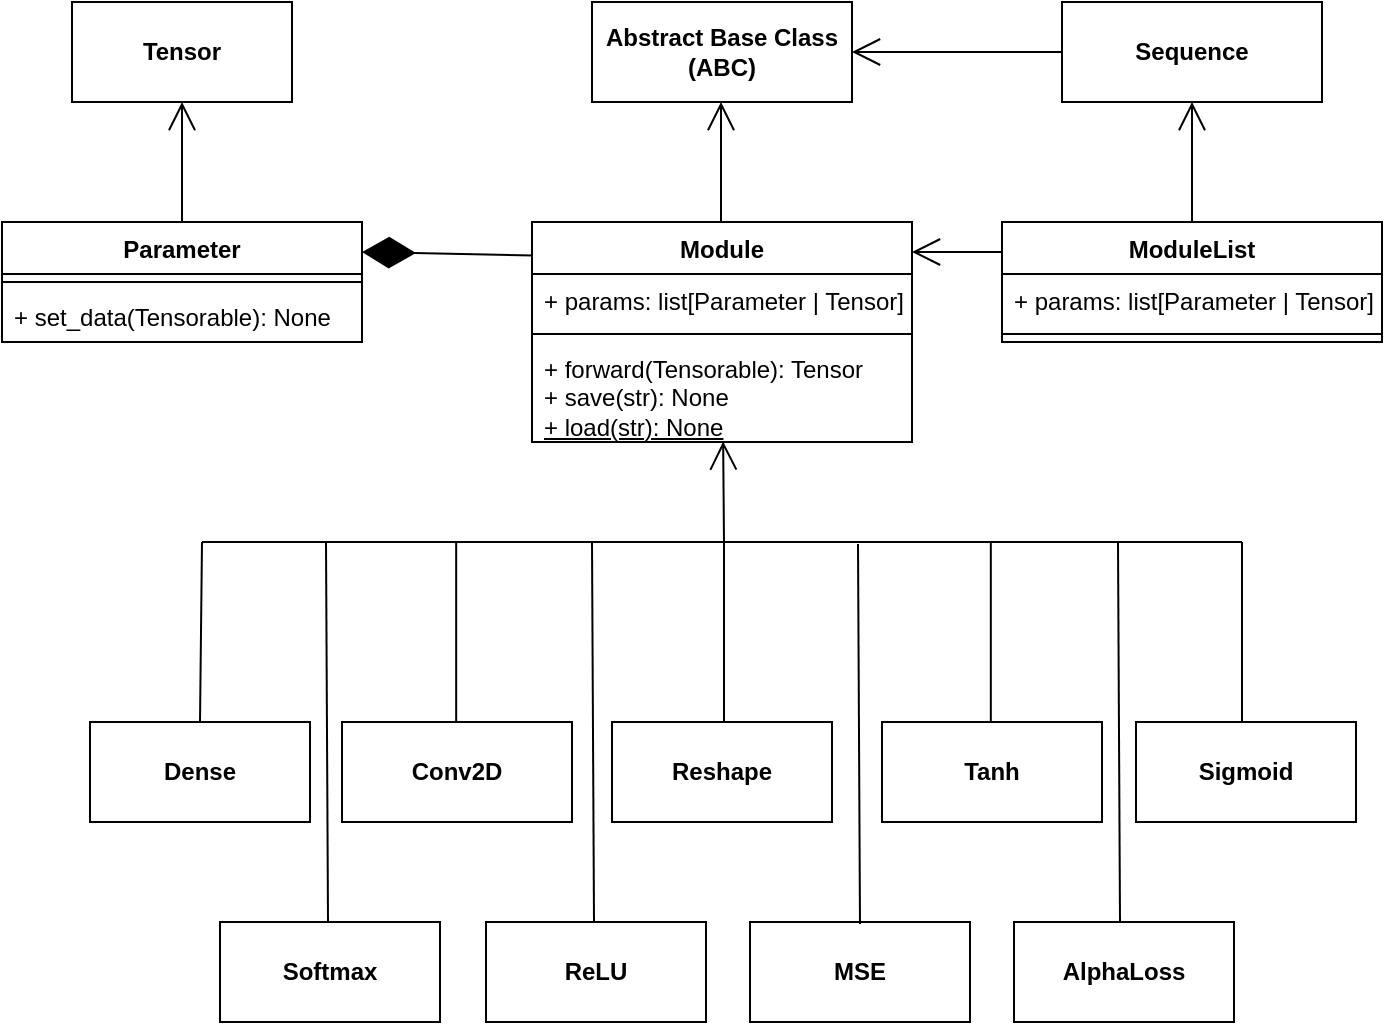 <mxfile version="25.0.3">
  <diagram name="Page-1" id="ktnvQnF--l8rirKvJ9o0">
    <mxGraphModel dx="124" dy="77" grid="1" gridSize="10" guides="1" tooltips="1" connect="1" arrows="1" fold="1" page="1" pageScale="1" pageWidth="827" pageHeight="1169" math="0" shadow="0">
      <root>
        <mxCell id="0" />
        <mxCell id="1" parent="0" />
        <mxCell id="BI_YX7zPSf-0d-1iwC2x-1" value="Parameter" style="swimlane;fontStyle=1;align=center;verticalAlign=top;childLayout=stackLayout;horizontal=1;startSize=26;horizontalStack=0;resizeParent=1;resizeParentMax=0;resizeLast=0;collapsible=1;marginBottom=0;whiteSpace=wrap;html=1;" vertex="1" parent="1">
          <mxGeometry x="260" y="200" width="180" height="60" as="geometry" />
        </mxCell>
        <mxCell id="BI_YX7zPSf-0d-1iwC2x-3" value="" style="line;strokeWidth=1;fillColor=none;align=left;verticalAlign=middle;spacingTop=-1;spacingLeft=3;spacingRight=3;rotatable=0;labelPosition=right;points=[];portConstraint=eastwest;strokeColor=inherit;" vertex="1" parent="BI_YX7zPSf-0d-1iwC2x-1">
          <mxGeometry y="26" width="180" height="8" as="geometry" />
        </mxCell>
        <mxCell id="BI_YX7zPSf-0d-1iwC2x-4" value="+ set_data(Tensorable): None" style="text;strokeColor=none;fillColor=none;align=left;verticalAlign=top;spacingLeft=4;spacingRight=4;overflow=hidden;rotatable=0;points=[[0,0.5],[1,0.5]];portConstraint=eastwest;whiteSpace=wrap;html=1;" vertex="1" parent="BI_YX7zPSf-0d-1iwC2x-1">
          <mxGeometry y="34" width="180" height="26" as="geometry" />
        </mxCell>
        <mxCell id="BI_YX7zPSf-0d-1iwC2x-5" value="&lt;b&gt;Tensor&lt;/b&gt;" style="html=1;whiteSpace=wrap;" vertex="1" parent="1">
          <mxGeometry x="295" y="90" width="110" height="50" as="geometry" />
        </mxCell>
        <mxCell id="BI_YX7zPSf-0d-1iwC2x-6" value="" style="endArrow=open;endFill=1;endSize=12;html=1;rounded=0;entryX=0.5;entryY=1;entryDx=0;entryDy=0;exitX=0.5;exitY=0;exitDx=0;exitDy=0;" edge="1" parent="1" source="BI_YX7zPSf-0d-1iwC2x-1" target="BI_YX7zPSf-0d-1iwC2x-5">
          <mxGeometry width="160" relative="1" as="geometry">
            <mxPoint x="320" y="160" as="sourcePoint" />
            <mxPoint x="430" y="240" as="targetPoint" />
          </mxGeometry>
        </mxCell>
        <mxCell id="BI_YX7zPSf-0d-1iwC2x-7" value="Module" style="swimlane;fontStyle=1;align=center;verticalAlign=top;childLayout=stackLayout;horizontal=1;startSize=26;horizontalStack=0;resizeParent=1;resizeParentMax=0;resizeLast=0;collapsible=1;marginBottom=0;whiteSpace=wrap;html=1;" vertex="1" parent="1">
          <mxGeometry x="525" y="200" width="190" height="110" as="geometry" />
        </mxCell>
        <mxCell id="BI_YX7zPSf-0d-1iwC2x-8" value="+ params: list[Parameter | Tensor]" style="text;strokeColor=none;fillColor=none;align=left;verticalAlign=top;spacingLeft=4;spacingRight=4;overflow=hidden;rotatable=0;points=[[0,0.5],[1,0.5]];portConstraint=eastwest;whiteSpace=wrap;html=1;" vertex="1" parent="BI_YX7zPSf-0d-1iwC2x-7">
          <mxGeometry y="26" width="190" height="26" as="geometry" />
        </mxCell>
        <mxCell id="BI_YX7zPSf-0d-1iwC2x-9" value="" style="line;strokeWidth=1;fillColor=none;align=left;verticalAlign=middle;spacingTop=-1;spacingLeft=3;spacingRight=3;rotatable=0;labelPosition=right;points=[];portConstraint=eastwest;strokeColor=inherit;" vertex="1" parent="BI_YX7zPSf-0d-1iwC2x-7">
          <mxGeometry y="52" width="190" height="8" as="geometry" />
        </mxCell>
        <mxCell id="BI_YX7zPSf-0d-1iwC2x-10" value="&lt;div&gt;+ forward(Tensorable): Tensor&lt;/div&gt;+ save(str): None&lt;div&gt;&lt;u&gt;+ load(str): None&lt;/u&gt;&lt;/div&gt;&lt;div&gt;&lt;br&gt;&lt;/div&gt;" style="text;strokeColor=none;fillColor=none;align=left;verticalAlign=top;spacingLeft=4;spacingRight=4;overflow=hidden;rotatable=0;points=[[0,0.5],[1,0.5]];portConstraint=eastwest;whiteSpace=wrap;html=1;" vertex="1" parent="BI_YX7zPSf-0d-1iwC2x-7">
          <mxGeometry y="60" width="190" height="50" as="geometry" />
        </mxCell>
        <mxCell id="BI_YX7zPSf-0d-1iwC2x-11" value="Abstract Base Class&lt;div&gt;(ABC)&lt;/div&gt;" style="html=1;whiteSpace=wrap;fontStyle=1" vertex="1" parent="1">
          <mxGeometry x="555" y="90" width="130" height="50" as="geometry" />
        </mxCell>
        <mxCell id="BI_YX7zPSf-0d-1iwC2x-12" value="" style="endArrow=open;endFill=1;endSize=12;html=1;rounded=0;entryX=0.5;entryY=1;entryDx=0;entryDy=0;exitX=0.5;exitY=0;exitDx=0;exitDy=0;" edge="1" parent="1">
          <mxGeometry width="160" relative="1" as="geometry">
            <mxPoint x="619.5" y="200" as="sourcePoint" />
            <mxPoint x="619.5" y="140" as="targetPoint" />
          </mxGeometry>
        </mxCell>
        <mxCell id="BI_YX7zPSf-0d-1iwC2x-13" value="" style="endArrow=diamondThin;endFill=1;endSize=24;html=1;rounded=0;entryX=1;entryY=0.25;entryDx=0;entryDy=0;exitX=0.002;exitY=0.152;exitDx=0;exitDy=0;exitPerimeter=0;" edge="1" parent="1" source="BI_YX7zPSf-0d-1iwC2x-7" target="BI_YX7zPSf-0d-1iwC2x-1">
          <mxGeometry width="160" relative="1" as="geometry">
            <mxPoint x="480" y="200" as="sourcePoint" />
            <mxPoint x="600" y="120" as="targetPoint" />
          </mxGeometry>
        </mxCell>
        <mxCell id="BI_YX7zPSf-0d-1iwC2x-14" value="" style="endArrow=open;endFill=1;endSize=12;html=1;rounded=0;entryX=1;entryY=0.5;entryDx=0;entryDy=0;exitX=0;exitY=0.5;exitDx=0;exitDy=0;" edge="1" parent="1" source="BI_YX7zPSf-0d-1iwC2x-15" target="BI_YX7zPSf-0d-1iwC2x-11">
          <mxGeometry width="160" relative="1" as="geometry">
            <mxPoint x="780" y="115" as="sourcePoint" />
            <mxPoint x="940" y="150" as="targetPoint" />
          </mxGeometry>
        </mxCell>
        <mxCell id="BI_YX7zPSf-0d-1iwC2x-15" value="Sequence" style="html=1;whiteSpace=wrap;fontStyle=1" vertex="1" parent="1">
          <mxGeometry x="790" y="90" width="130" height="50" as="geometry" />
        </mxCell>
        <mxCell id="BI_YX7zPSf-0d-1iwC2x-18" value="" style="endArrow=open;endFill=1;endSize=12;html=1;rounded=0;entryX=0.5;entryY=1;entryDx=0;entryDy=0;" edge="1" parent="1" target="BI_YX7zPSf-0d-1iwC2x-15">
          <mxGeometry width="160" relative="1" as="geometry">
            <mxPoint x="855" y="200" as="sourcePoint" />
            <mxPoint x="695" y="125" as="targetPoint" />
          </mxGeometry>
        </mxCell>
        <mxCell id="BI_YX7zPSf-0d-1iwC2x-19" value="ModuleList" style="swimlane;fontStyle=1;align=center;verticalAlign=top;childLayout=stackLayout;horizontal=1;startSize=26;horizontalStack=0;resizeParent=1;resizeParentMax=0;resizeLast=0;collapsible=1;marginBottom=0;whiteSpace=wrap;html=1;" vertex="1" parent="1">
          <mxGeometry x="760" y="200" width="190" height="60" as="geometry" />
        </mxCell>
        <mxCell id="BI_YX7zPSf-0d-1iwC2x-20" value="+ params: list[Parameter | Tensor]" style="text;strokeColor=none;fillColor=none;align=left;verticalAlign=top;spacingLeft=4;spacingRight=4;overflow=hidden;rotatable=0;points=[[0,0.5],[1,0.5]];portConstraint=eastwest;whiteSpace=wrap;html=1;" vertex="1" parent="BI_YX7zPSf-0d-1iwC2x-19">
          <mxGeometry y="26" width="190" height="26" as="geometry" />
        </mxCell>
        <mxCell id="BI_YX7zPSf-0d-1iwC2x-21" value="" style="line;strokeWidth=1;fillColor=none;align=left;verticalAlign=middle;spacingTop=-1;spacingLeft=3;spacingRight=3;rotatable=0;labelPosition=right;points=[];portConstraint=eastwest;strokeColor=inherit;" vertex="1" parent="BI_YX7zPSf-0d-1iwC2x-19">
          <mxGeometry y="52" width="190" height="8" as="geometry" />
        </mxCell>
        <mxCell id="BI_YX7zPSf-0d-1iwC2x-23" value="" style="endArrow=open;endFill=1;endSize=12;html=1;rounded=0;exitX=0;exitY=0.25;exitDx=0;exitDy=0;" edge="1" parent="1" source="BI_YX7zPSf-0d-1iwC2x-19">
          <mxGeometry width="160" relative="1" as="geometry">
            <mxPoint x="865" y="210" as="sourcePoint" />
            <mxPoint x="715" y="215" as="targetPoint" />
          </mxGeometry>
        </mxCell>
        <mxCell id="BI_YX7zPSf-0d-1iwC2x-24" value="" style="endArrow=open;endFill=1;endSize=12;html=1;rounded=0;entryX=0.503;entryY=0.995;entryDx=0;entryDy=0;entryPerimeter=0;" edge="1" parent="1" target="BI_YX7zPSf-0d-1iwC2x-10">
          <mxGeometry width="160" relative="1" as="geometry">
            <mxPoint x="621" y="360" as="sourcePoint" />
            <mxPoint x="740" y="340" as="targetPoint" />
          </mxGeometry>
        </mxCell>
        <mxCell id="BI_YX7zPSf-0d-1iwC2x-25" value="" style="endArrow=none;html=1;rounded=0;" edge="1" parent="1">
          <mxGeometry width="50" height="50" relative="1" as="geometry">
            <mxPoint x="360" y="360" as="sourcePoint" />
            <mxPoint x="880" y="360" as="targetPoint" />
          </mxGeometry>
        </mxCell>
        <mxCell id="BI_YX7zPSf-0d-1iwC2x-40" value="Dense" style="html=1;whiteSpace=wrap;fontStyle=1" vertex="1" parent="1">
          <mxGeometry x="304" y="450" width="110" height="50" as="geometry" />
        </mxCell>
        <mxCell id="BI_YX7zPSf-0d-1iwC2x-41" value="Conv2D" style="html=1;whiteSpace=wrap;fontStyle=1" vertex="1" parent="1">
          <mxGeometry x="430" y="450" width="115" height="50" as="geometry" />
        </mxCell>
        <mxCell id="BI_YX7zPSf-0d-1iwC2x-42" value="Reshape" style="html=1;whiteSpace=wrap;fontStyle=1" vertex="1" parent="1">
          <mxGeometry x="565" y="450" width="110" height="50" as="geometry" />
        </mxCell>
        <mxCell id="BI_YX7zPSf-0d-1iwC2x-43" value="Tanh" style="html=1;whiteSpace=wrap;fontStyle=1" vertex="1" parent="1">
          <mxGeometry x="700" y="450" width="110" height="50" as="geometry" />
        </mxCell>
        <mxCell id="BI_YX7zPSf-0d-1iwC2x-44" value="Sigmoid" style="html=1;whiteSpace=wrap;fontStyle=1" vertex="1" parent="1">
          <mxGeometry x="827" y="450" width="110" height="50" as="geometry" />
        </mxCell>
        <mxCell id="BI_YX7zPSf-0d-1iwC2x-45" value="Softmax" style="html=1;whiteSpace=wrap;fontStyle=1" vertex="1" parent="1">
          <mxGeometry x="369" y="550" width="110" height="50" as="geometry" />
        </mxCell>
        <mxCell id="BI_YX7zPSf-0d-1iwC2x-46" value="ReLU" style="html=1;whiteSpace=wrap;fontStyle=1" vertex="1" parent="1">
          <mxGeometry x="502" y="550" width="110" height="50" as="geometry" />
        </mxCell>
        <mxCell id="BI_YX7zPSf-0d-1iwC2x-47" value="MSE" style="html=1;whiteSpace=wrap;fontStyle=1" vertex="1" parent="1">
          <mxGeometry x="634" y="550" width="110" height="50" as="geometry" />
        </mxCell>
        <mxCell id="BI_YX7zPSf-0d-1iwC2x-48" value="AlphaLoss" style="html=1;whiteSpace=wrap;fontStyle=1" vertex="1" parent="1">
          <mxGeometry x="766" y="550" width="110" height="50" as="geometry" />
        </mxCell>
        <mxCell id="BI_YX7zPSf-0d-1iwC2x-50" value="" style="endArrow=none;html=1;rounded=0;exitX=0.5;exitY=0;exitDx=0;exitDy=0;" edge="1" parent="1" source="BI_YX7zPSf-0d-1iwC2x-40">
          <mxGeometry width="50" height="50" relative="1" as="geometry">
            <mxPoint x="350" y="440" as="sourcePoint" />
            <mxPoint x="360" y="360" as="targetPoint" />
          </mxGeometry>
        </mxCell>
        <mxCell id="BI_YX7zPSf-0d-1iwC2x-51" value="" style="endArrow=none;html=1;rounded=0;exitX=0.5;exitY=0;exitDx=0;exitDy=0;" edge="1" parent="1">
          <mxGeometry width="50" height="50" relative="1" as="geometry">
            <mxPoint x="487.08" y="450" as="sourcePoint" />
            <mxPoint x="487.08" y="360" as="targetPoint" />
          </mxGeometry>
        </mxCell>
        <mxCell id="BI_YX7zPSf-0d-1iwC2x-52" value="" style="endArrow=none;html=1;rounded=0;exitX=0.5;exitY=0;exitDx=0;exitDy=0;" edge="1" parent="1">
          <mxGeometry width="50" height="50" relative="1" as="geometry">
            <mxPoint x="621" y="450" as="sourcePoint" />
            <mxPoint x="621" y="360" as="targetPoint" />
          </mxGeometry>
        </mxCell>
        <mxCell id="BI_YX7zPSf-0d-1iwC2x-53" value="" style="endArrow=none;html=1;rounded=0;exitX=0.5;exitY=0;exitDx=0;exitDy=0;" edge="1" parent="1">
          <mxGeometry width="50" height="50" relative="1" as="geometry">
            <mxPoint x="754.41" y="450" as="sourcePoint" />
            <mxPoint x="754.41" y="360" as="targetPoint" />
          </mxGeometry>
        </mxCell>
        <mxCell id="BI_YX7zPSf-0d-1iwC2x-54" value="" style="endArrow=none;html=1;rounded=0;exitX=0.5;exitY=0;exitDx=0;exitDy=0;" edge="1" parent="1">
          <mxGeometry width="50" height="50" relative="1" as="geometry">
            <mxPoint x="880" y="450" as="sourcePoint" />
            <mxPoint x="880" y="360" as="targetPoint" />
          </mxGeometry>
        </mxCell>
        <mxCell id="BI_YX7zPSf-0d-1iwC2x-56" value="" style="endArrow=none;html=1;rounded=0;exitX=0.5;exitY=0;exitDx=0;exitDy=0;" edge="1" parent="1">
          <mxGeometry width="50" height="50" relative="1" as="geometry">
            <mxPoint x="819" y="550" as="sourcePoint" />
            <mxPoint x="818" y="360" as="targetPoint" />
          </mxGeometry>
        </mxCell>
        <mxCell id="BI_YX7zPSf-0d-1iwC2x-57" value="" style="endArrow=none;html=1;rounded=0;exitX=0.5;exitY=0;exitDx=0;exitDy=0;" edge="1" parent="1">
          <mxGeometry width="50" height="50" relative="1" as="geometry">
            <mxPoint x="689" y="551" as="sourcePoint" />
            <mxPoint x="688" y="361" as="targetPoint" />
          </mxGeometry>
        </mxCell>
        <mxCell id="BI_YX7zPSf-0d-1iwC2x-58" value="" style="endArrow=none;html=1;rounded=0;exitX=0.5;exitY=0;exitDx=0;exitDy=0;" edge="1" parent="1">
          <mxGeometry width="50" height="50" relative="1" as="geometry">
            <mxPoint x="556" y="550" as="sourcePoint" />
            <mxPoint x="555" y="360" as="targetPoint" />
          </mxGeometry>
        </mxCell>
        <mxCell id="BI_YX7zPSf-0d-1iwC2x-59" value="" style="endArrow=none;html=1;rounded=0;exitX=0.5;exitY=0;exitDx=0;exitDy=0;" edge="1" parent="1">
          <mxGeometry width="50" height="50" relative="1" as="geometry">
            <mxPoint x="423" y="550" as="sourcePoint" />
            <mxPoint x="422" y="360" as="targetPoint" />
          </mxGeometry>
        </mxCell>
      </root>
    </mxGraphModel>
  </diagram>
</mxfile>
